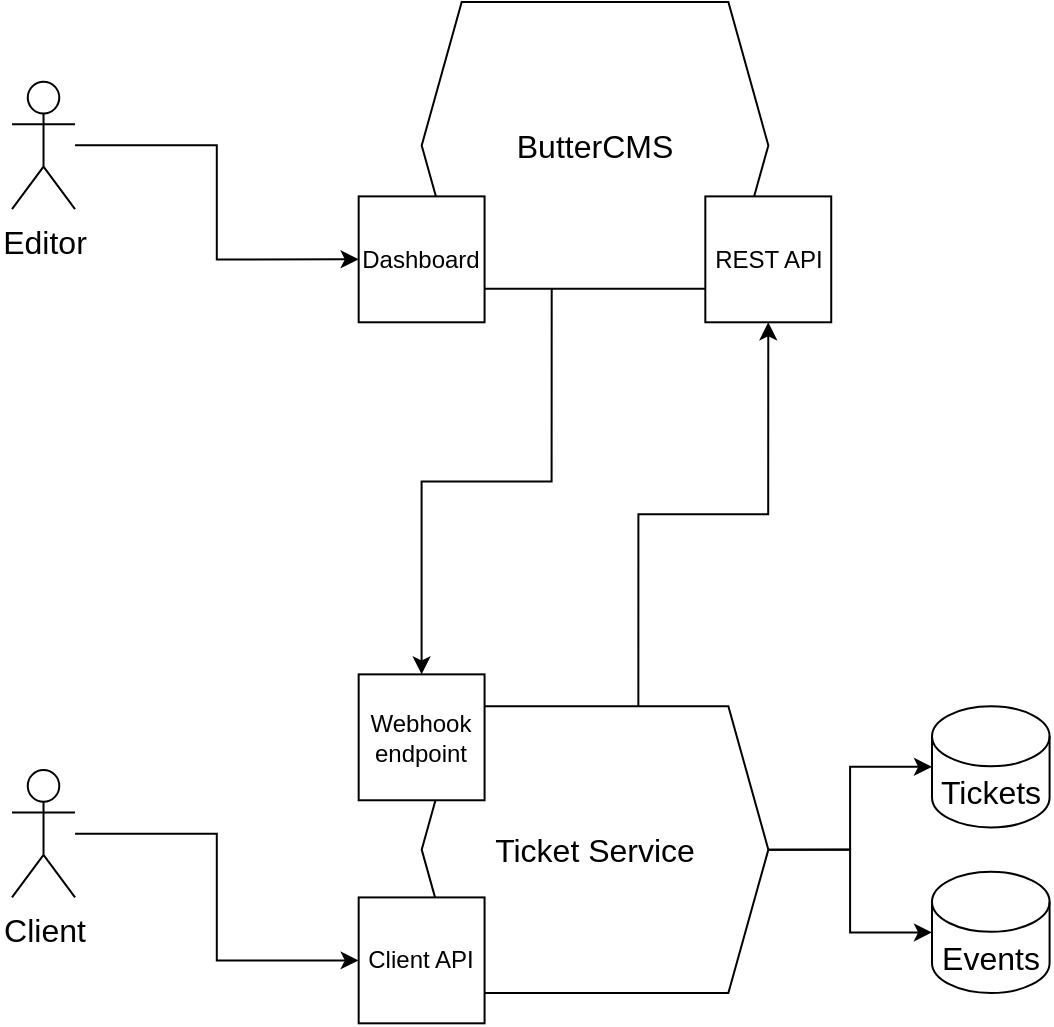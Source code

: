 <mxfile version="20.3.3" type="device"><diagram id="cBO8RpMCDLRv9kSVXal2" name="Page-1"><mxGraphModel dx="946" dy="645" grid="1" gridSize="10" guides="1" tooltips="1" connect="1" arrows="1" fold="1" page="1" pageScale="1" pageWidth="827" pageHeight="1169" math="0" shadow="0"><root><mxCell id="0"/><mxCell id="1" parent="0"/><mxCell id="uwWb6n2f_6Dgu7zbK_eg-81" value="" style="group" vertex="1" connectable="0" parent="1"><mxGeometry x="120" y="89" width="518.79" height="510.663" as="geometry"/></mxCell><mxCell id="gj5f3WVJyHwo7k3cmPk5-3" value="Editor&lt;br style=&quot;font-size: 16px;&quot;&gt;" style="shape=umlActor;verticalLabelPosition=bottom;verticalAlign=top;html=1;outlineConnect=0;fontSize=16;container=0;" parent="uwWb6n2f_6Dgu7zbK_eg-81" vertex="1"><mxGeometry y="39.832" width="31.515" height="63.731" as="geometry"/></mxCell><mxCell id="gj5f3WVJyHwo7k3cmPk5-15" value="Client" style="shape=umlActor;verticalLabelPosition=bottom;verticalAlign=top;html=1;outlineConnect=0;fontSize=16;container=0;" parent="uwWb6n2f_6Dgu7zbK_eg-81" vertex="1"><mxGeometry y="383.981" width="31.515" height="63.731" as="geometry"/></mxCell><mxCell id="gj5f3WVJyHwo7k3cmPk5-19" style="edgeStyle=orthogonalEdgeStyle;rounded=0;orthogonalLoop=1;jettySize=auto;html=1;entryX=0;entryY=0.5;entryDx=0;entryDy=0;" parent="uwWb6n2f_6Dgu7zbK_eg-81" source="gj5f3WVJyHwo7k3cmPk5-15" target="gj5f3WVJyHwo7k3cmPk5-25" edge="1"><mxGeometry relative="1" as="geometry"/></mxCell><mxCell id="gj5f3WVJyHwo7k3cmPk5-9" style="edgeStyle=orthogonalEdgeStyle;rounded=0;orthogonalLoop=1;jettySize=auto;html=1;entryX=0;entryY=0.5;entryDx=0;entryDy=0;" parent="uwWb6n2f_6Dgu7zbK_eg-81" source="gj5f3WVJyHwo7k3cmPk5-3" target="-bCudXk7iFlbfWq_O9av-1" edge="1"><mxGeometry relative="1" as="geometry"><mxPoint x="126.061" y="81.257" as="targetPoint"/></mxGeometry></mxCell><mxCell id="gj5f3WVJyHwo7k3cmPk5-2" value="ButterCMS" style="shape=hexagon;perimeter=hexagonPerimeter2;whiteSpace=wrap;html=1;fixedSize=1;fontSize=16;container=0;" parent="uwWb6n2f_6Dgu7zbK_eg-81" vertex="1"><mxGeometry x="204.848" width="173.333" height="143.395" as="geometry"/></mxCell><mxCell id="gj5f3WVJyHwo7k3cmPk5-26" value="&lt;font style=&quot;font-size: 12px;&quot;&gt;REST API&lt;br style=&quot;font-size: 12px;&quot;&gt;&lt;/font&gt;" style="whiteSpace=wrap;html=1;aspect=fixed;fontSize=12;container=0;" parent="uwWb6n2f_6Dgu7zbK_eg-81" vertex="1"><mxGeometry x="346.667" y="97.19" width="62.951" height="62.951" as="geometry"/></mxCell><mxCell id="-bCudXk7iFlbfWq_O9av-1" value="&lt;font style=&quot;font-size: 12px;&quot;&gt;Dashboard&lt;br style=&quot;font-size: 12px;&quot;&gt;&lt;/font&gt;" style="whiteSpace=wrap;html=1;aspect=fixed;fontSize=12;container=0;" parent="uwWb6n2f_6Dgu7zbK_eg-81" vertex="1"><mxGeometry x="173.333" y="97.19" width="62.951" height="62.951" as="geometry"/></mxCell><mxCell id="gj5f3WVJyHwo7k3cmPk5-6" value="Ticket Service" style="shape=hexagon;perimeter=hexagonPerimeter2;whiteSpace=wrap;html=1;fixedSize=1;fontSize=16;container=0;" parent="uwWb6n2f_6Dgu7zbK_eg-81" vertex="1"><mxGeometry x="204.848" y="352.115" width="173.333" height="143.395" as="geometry"/></mxCell><mxCell id="gj5f3WVJyHwo7k3cmPk5-13" value="Events" style="shape=cylinder3;whiteSpace=wrap;html=1;boundedLbl=1;backgroundOutline=1;size=15;fontSize=16;container=0;" parent="uwWb6n2f_6Dgu7zbK_eg-81" vertex="1"><mxGeometry x="460" y="434.9" width="58.79" height="60.61" as="geometry"/></mxCell><mxCell id="gj5f3WVJyHwo7k3cmPk5-22" value="&lt;font style=&quot;font-size: 12px;&quot;&gt;Webhook endpoint&lt;br style=&quot;font-size: 12px;&quot;&gt;&lt;/font&gt;" style="whiteSpace=wrap;html=1;aspect=fixed;fontSize=12;container=0;" parent="uwWb6n2f_6Dgu7zbK_eg-81" vertex="1"><mxGeometry x="173.333" y="336.183" width="62.951" height="62.951" as="geometry"/></mxCell><mxCell id="gj5f3WVJyHwo7k3cmPk5-11" value="" style="endArrow=none;startArrow=classic;html=1;rounded=0;entryX=0.375;entryY=1;entryDx=0;entryDy=0;edgeStyle=orthogonalEdgeStyle;endFill=0;" parent="uwWb6n2f_6Dgu7zbK_eg-81" source="gj5f3WVJyHwo7k3cmPk5-22" target="gj5f3WVJyHwo7k3cmPk5-2" edge="1"><mxGeometry width="50" height="50" relative="1" as="geometry"><mxPoint x="267.879" y="320.25" as="sourcePoint"/><mxPoint x="346.667" y="240.586" as="targetPoint"/></mxGeometry></mxCell><mxCell id="gj5f3WVJyHwo7k3cmPk5-25" value="&lt;span style=&quot;font-size: 12px;&quot;&gt;Client API&lt;br style=&quot;font-size: 12px;&quot;&gt;&lt;/span&gt;" style="whiteSpace=wrap;html=1;aspect=fixed;fontSize=12;container=0;" parent="uwWb6n2f_6Dgu7zbK_eg-81" vertex="1"><mxGeometry x="173.333" y="447.712" width="62.951" height="62.951" as="geometry"/></mxCell><mxCell id="gj5f3WVJyHwo7k3cmPk5-29" style="edgeStyle=orthogonalEdgeStyle;rounded=0;orthogonalLoop=1;jettySize=auto;html=1;exitX=0.625;exitY=0;exitDx=0;exitDy=0;entryX=0.5;entryY=1;entryDx=0;entryDy=0;fontSize=8;startArrow=none;startFill=0;endArrow=classic;endFill=1;" parent="uwWb6n2f_6Dgu7zbK_eg-81" source="gj5f3WVJyHwo7k3cmPk5-6" target="gj5f3WVJyHwo7k3cmPk5-26" edge="1"><mxGeometry relative="1" as="geometry"><mxPoint x="378.142" y="336.183" as="sourcePoint"/></mxGeometry></mxCell><mxCell id="gj5f3WVJyHwo7k3cmPk5-14" style="edgeStyle=orthogonalEdgeStyle;rounded=0;orthogonalLoop=1;jettySize=auto;html=1;exitX=1;exitY=0.5;exitDx=0;exitDy=0;entryX=0;entryY=0.5;entryDx=0;entryDy=0;entryPerimeter=0;" parent="uwWb6n2f_6Dgu7zbK_eg-81" source="gj5f3WVJyHwo7k3cmPk5-6" target="gj5f3WVJyHwo7k3cmPk5-13" edge="1"><mxGeometry relative="1" as="geometry"/></mxCell><mxCell id="70pwAkNXpLXO7smW5AO4-4" value="Tickets" style="shape=cylinder3;whiteSpace=wrap;html=1;boundedLbl=1;backgroundOutline=1;size=15;fontSize=16;container=0;" parent="uwWb6n2f_6Dgu7zbK_eg-81" vertex="1"><mxGeometry x="460" y="352.12" width="58.79" height="60.61" as="geometry"/></mxCell><mxCell id="70pwAkNXpLXO7smW5AO4-5" style="edgeStyle=orthogonalEdgeStyle;rounded=0;orthogonalLoop=1;jettySize=auto;html=1;exitX=1;exitY=0.5;exitDx=0;exitDy=0;entryX=0;entryY=0.5;entryDx=0;entryDy=0;entryPerimeter=0;" parent="uwWb6n2f_6Dgu7zbK_eg-81" source="gj5f3WVJyHwo7k3cmPk5-6" target="70pwAkNXpLXO7smW5AO4-4" edge="1"><mxGeometry relative="1" as="geometry"/></mxCell></root></mxGraphModel></diagram></mxfile>